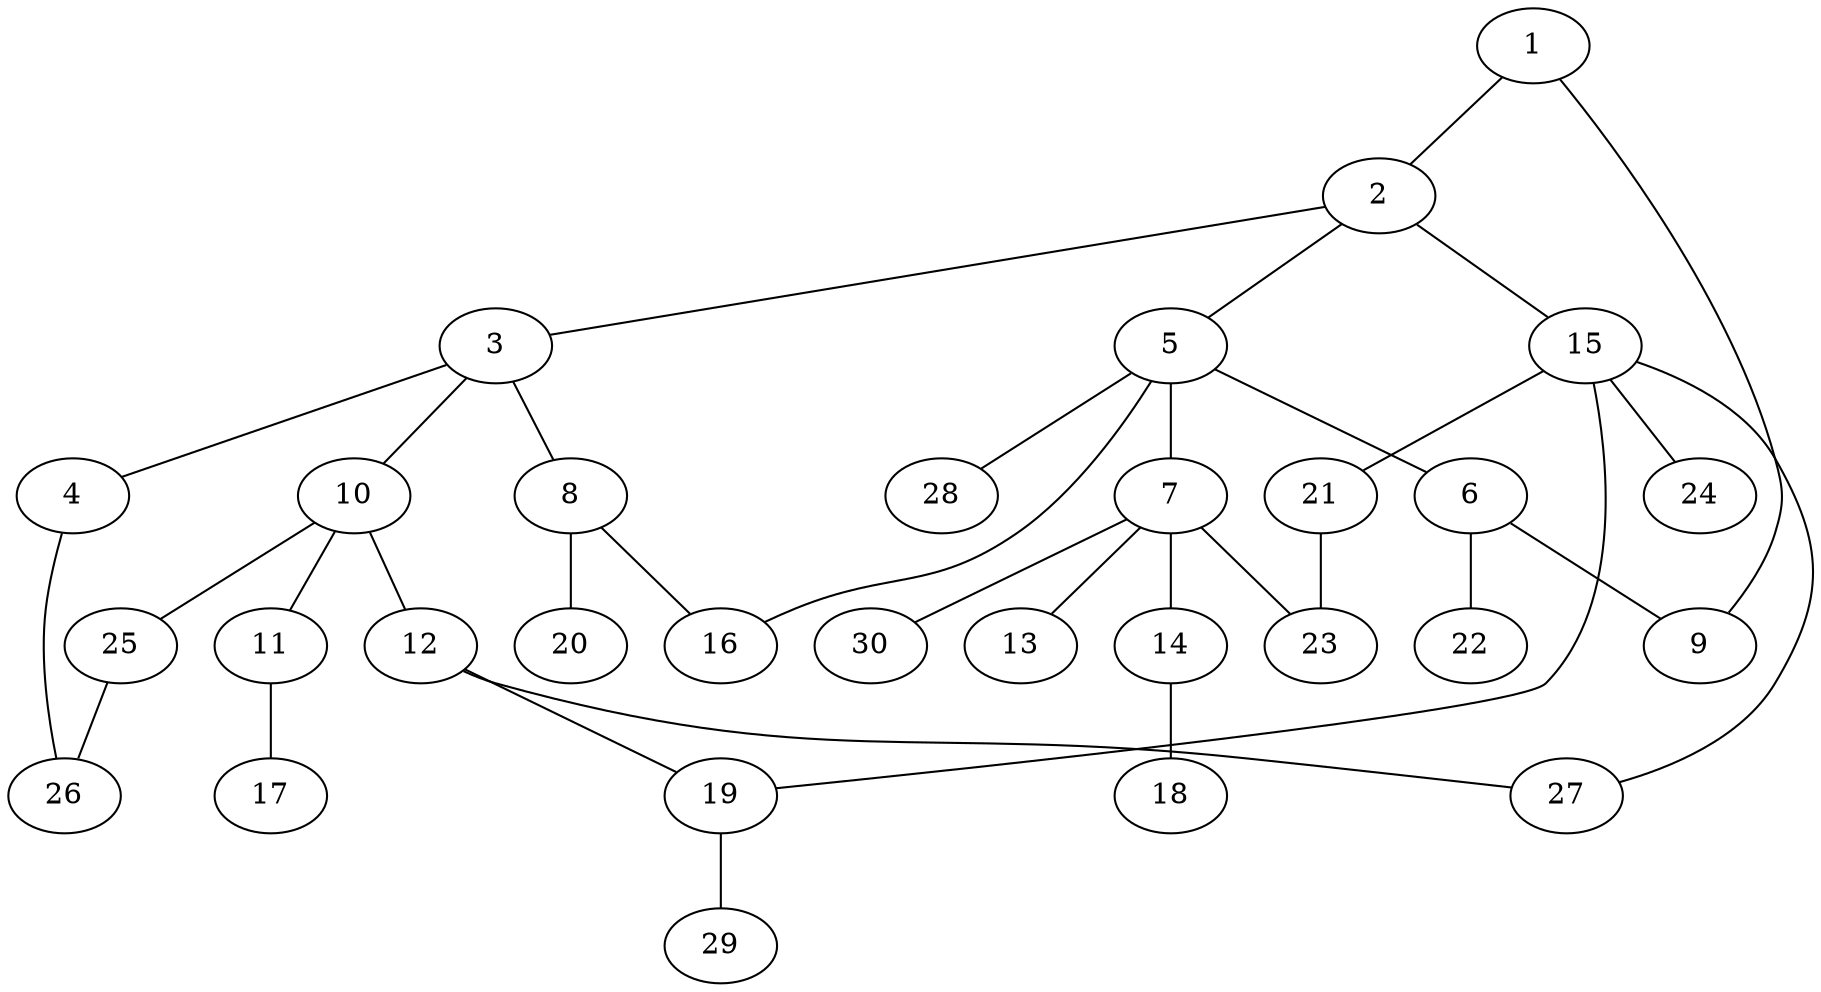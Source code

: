 graph graphname {1--2
1--9
2--3
2--5
2--15
3--4
3--8
3--10
4--26
5--6
5--7
5--16
5--28
6--9
6--22
7--13
7--14
7--23
7--30
8--16
8--20
10--11
10--12
10--25
11--17
12--19
12--27
14--18
15--19
15--21
15--24
15--27
19--29
21--23
25--26
}